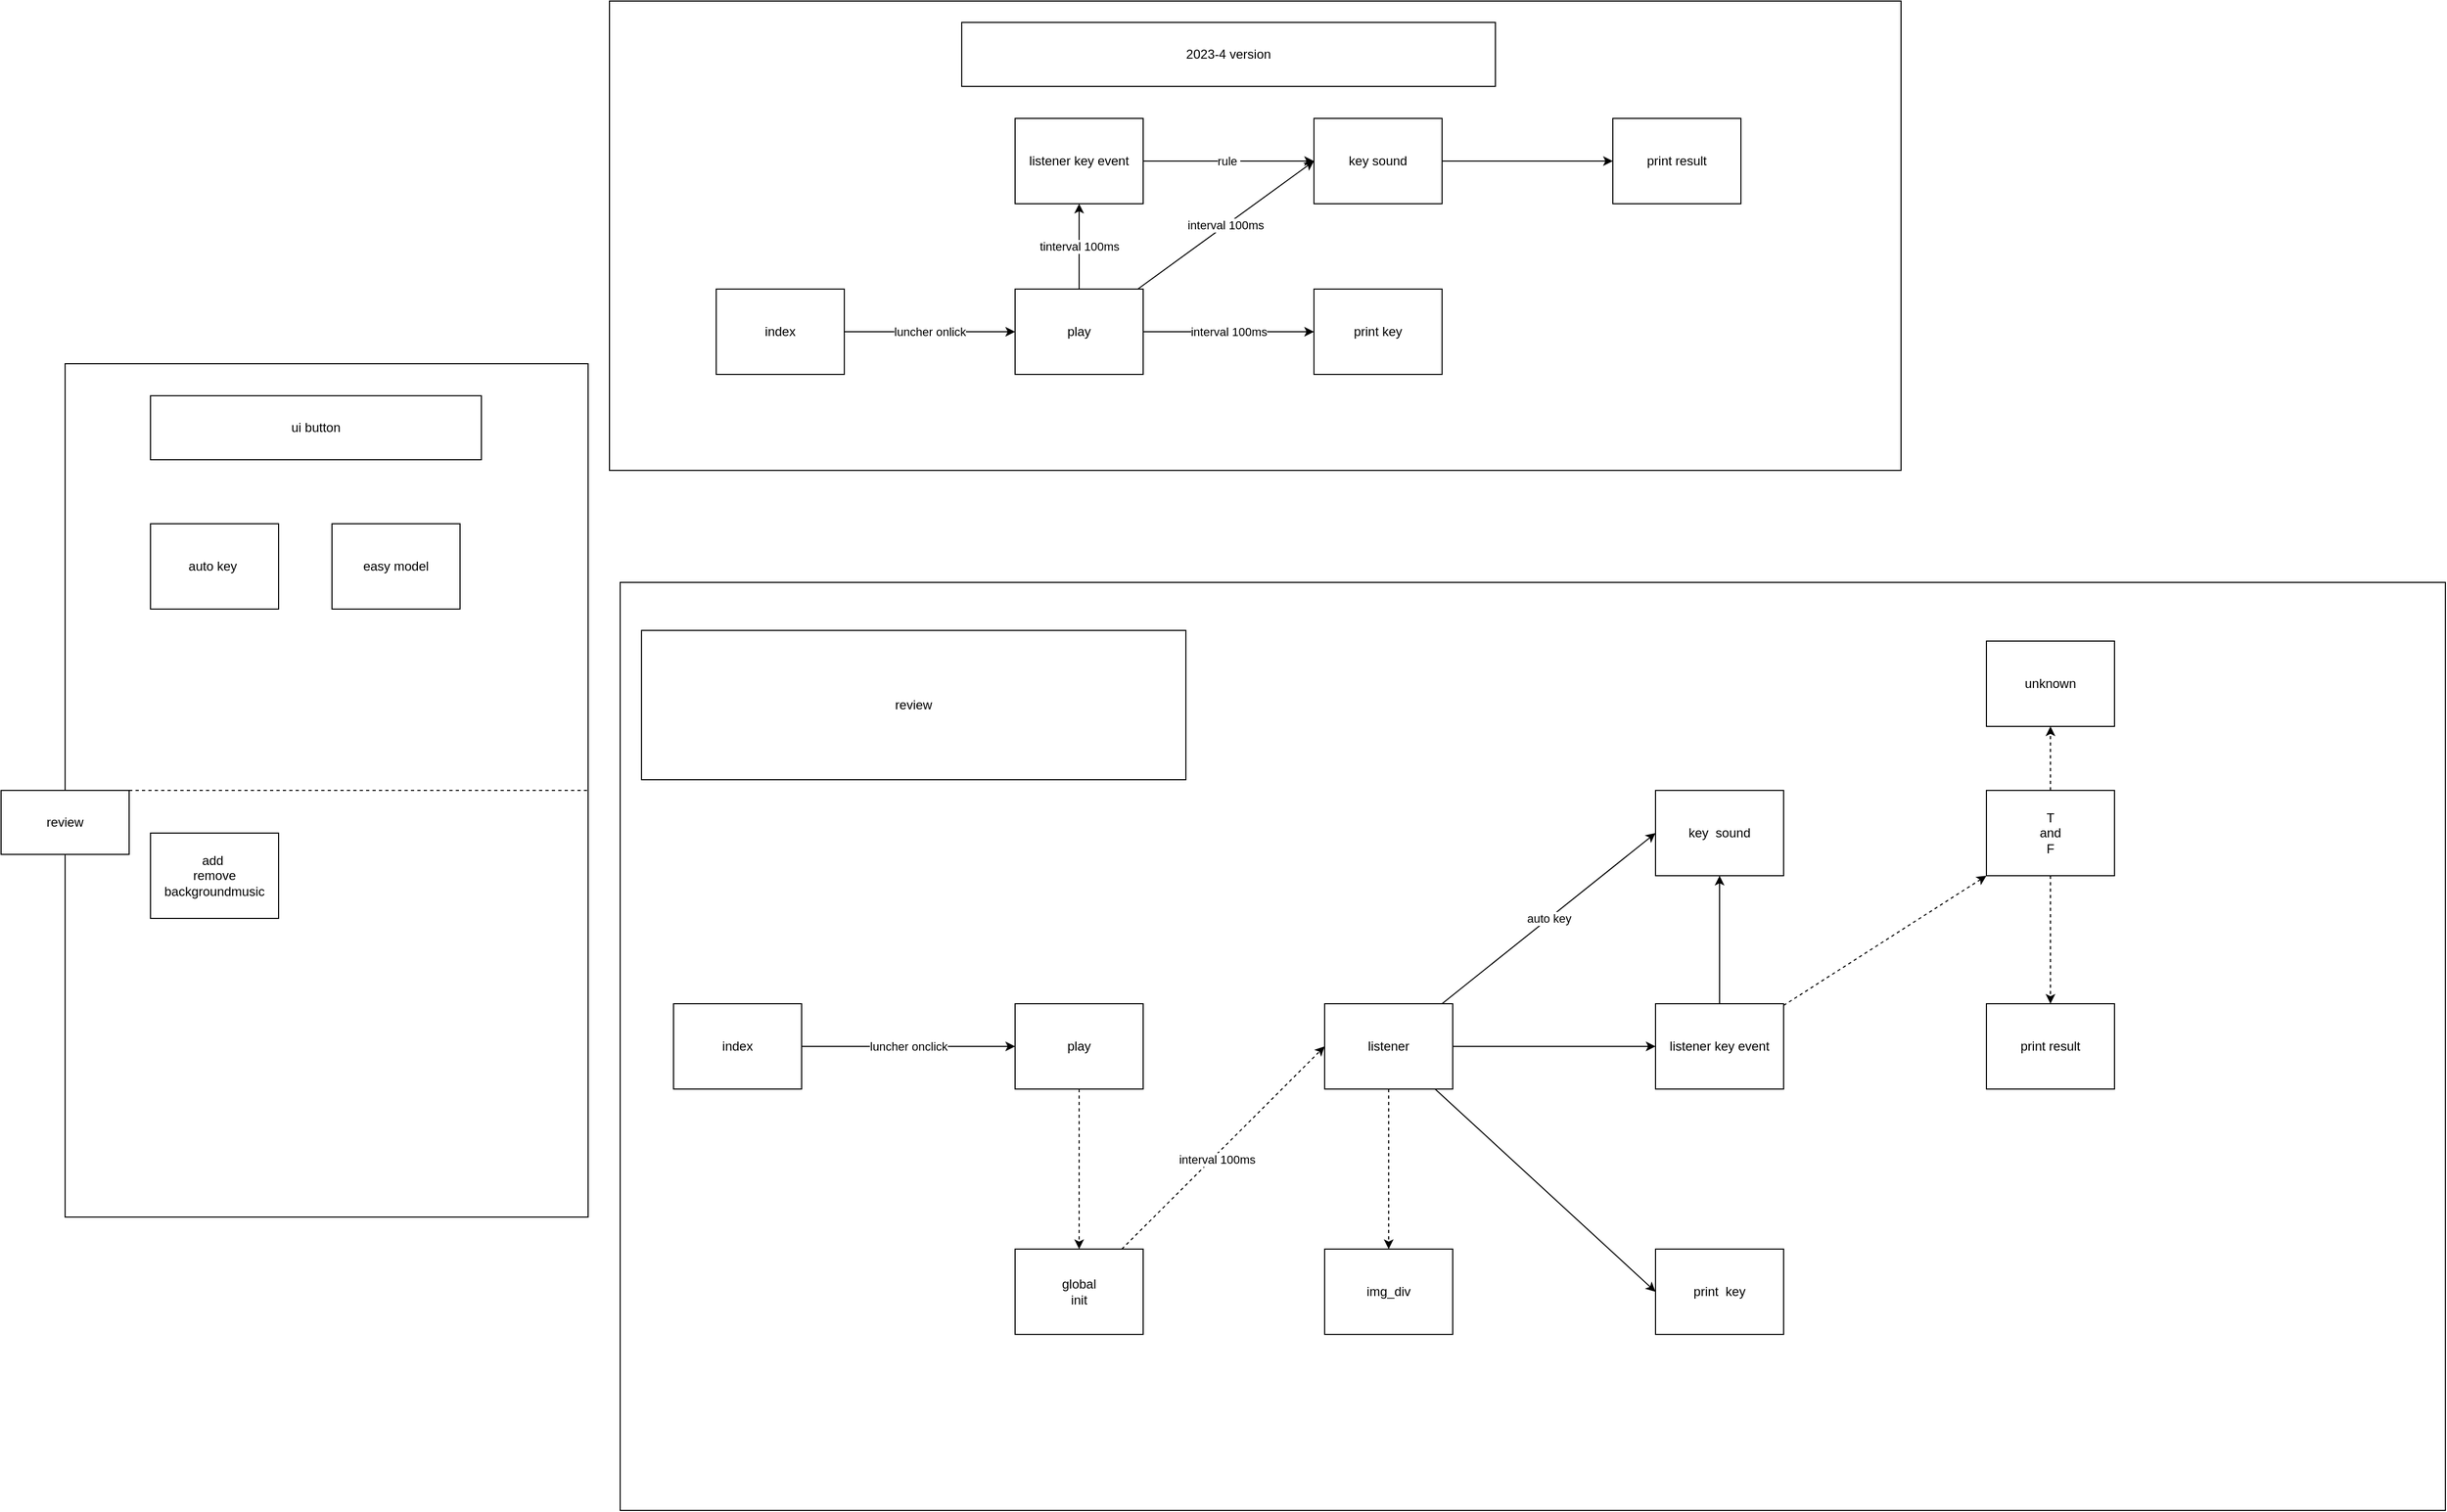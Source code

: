 <mxfile>
    <diagram id="EItSzx3JY4Jb_Roj2MiJ" name="Page-1">
        <mxGraphModel dx="4331" dy="2251" grid="1" gridSize="10" guides="1" tooltips="1" connect="1" arrows="1" fold="1" page="1" pageScale="1" pageWidth="850" pageHeight="1100" math="0" shadow="0">
            <root>
                <mxCell id="0"/>
                <mxCell id="1" parent="0"/>
                <mxCell id="18" value="" style="rounded=0;whiteSpace=wrap;html=1;" vertex="1" parent="1">
                    <mxGeometry x="-1930" y="275" width="1710" height="870" as="geometry"/>
                </mxCell>
                <mxCell id="19" value="" style="rounded=0;whiteSpace=wrap;html=1;" vertex="1" parent="1">
                    <mxGeometry x="-1940" y="-270" width="1210" height="440" as="geometry"/>
                </mxCell>
                <mxCell id="36" value="luncher onlick" style="edgeStyle=none;html=1;" edge="1" parent="1" source="37" target="41">
                    <mxGeometry relative="1" as="geometry"/>
                </mxCell>
                <mxCell id="37" value="index" style="rounded=0;whiteSpace=wrap;html=1;" vertex="1" parent="1">
                    <mxGeometry x="-1840" width="120" height="80" as="geometry"/>
                </mxCell>
                <mxCell id="38" value="interval 100ms" style="edgeStyle=none;html=1;" edge="1" parent="1" source="41" target="44">
                    <mxGeometry relative="1" as="geometry"/>
                </mxCell>
                <mxCell id="39" value="interval 100ms" style="edgeStyle=none;html=1;entryX=0;entryY=0.5;entryDx=0;entryDy=0;" edge="1" parent="1" source="41" target="43">
                    <mxGeometry relative="1" as="geometry"/>
                </mxCell>
                <mxCell id="40" value="tinterval 100ms" style="edgeStyle=none;html=1;entryX=0.5;entryY=1;entryDx=0;entryDy=0;" edge="1" parent="1" source="41" target="47">
                    <mxGeometry relative="1" as="geometry"/>
                </mxCell>
                <mxCell id="41" value="play" style="rounded=0;whiteSpace=wrap;html=1;" vertex="1" parent="1">
                    <mxGeometry x="-1560" width="120" height="80" as="geometry"/>
                </mxCell>
                <mxCell id="42" style="edgeStyle=none;html=1;entryX=0;entryY=0.5;entryDx=0;entryDy=0;" edge="1" parent="1" source="43" target="45">
                    <mxGeometry relative="1" as="geometry"/>
                </mxCell>
                <mxCell id="43" value="key sound" style="rounded=0;whiteSpace=wrap;html=1;" vertex="1" parent="1">
                    <mxGeometry x="-1280" y="-160" width="120" height="80" as="geometry"/>
                </mxCell>
                <mxCell id="44" value="print key" style="rounded=0;whiteSpace=wrap;html=1;" vertex="1" parent="1">
                    <mxGeometry x="-1280" width="120" height="80" as="geometry"/>
                </mxCell>
                <mxCell id="45" value="print result" style="rounded=0;whiteSpace=wrap;html=1;" vertex="1" parent="1">
                    <mxGeometry x="-1000" y="-160" width="120" height="80" as="geometry"/>
                </mxCell>
                <mxCell id="46" value="rule&amp;nbsp;" style="edgeStyle=none;html=1;" edge="1" parent="1" source="47" target="43">
                    <mxGeometry relative="1" as="geometry"/>
                </mxCell>
                <mxCell id="47" value="listener key event" style="rounded=0;whiteSpace=wrap;html=1;" vertex="1" parent="1">
                    <mxGeometry x="-1560" y="-160" width="120" height="80" as="geometry"/>
                </mxCell>
                <mxCell id="48" value="2023-4 version" style="rounded=0;whiteSpace=wrap;html=1;" vertex="1" parent="1">
                    <mxGeometry x="-1610" y="-250" width="500" height="60" as="geometry"/>
                </mxCell>
                <mxCell id="49" value="luncher onclick" style="edgeStyle=none;html=1;" edge="1" parent="1" source="50" target="52">
                    <mxGeometry relative="1" as="geometry"/>
                </mxCell>
                <mxCell id="50" value="index" style="rounded=0;whiteSpace=wrap;html=1;" vertex="1" parent="1">
                    <mxGeometry x="-1880" y="670" width="120" height="80" as="geometry"/>
                </mxCell>
                <mxCell id="51" style="edgeStyle=none;html=1;dashed=1;" edge="1" parent="1" source="52" target="78">
                    <mxGeometry relative="1" as="geometry"/>
                </mxCell>
                <mxCell id="52" value="play" style="rounded=0;whiteSpace=wrap;html=1;" vertex="1" parent="1">
                    <mxGeometry x="-1560" y="670" width="120" height="80" as="geometry"/>
                </mxCell>
                <mxCell id="53" style="edgeStyle=none;html=1;entryX=0;entryY=0.5;entryDx=0;entryDy=0;" edge="1" parent="1" source="57" target="60">
                    <mxGeometry relative="1" as="geometry"/>
                </mxCell>
                <mxCell id="54" style="edgeStyle=none;html=1;entryX=0;entryY=0.5;entryDx=0;entryDy=0;" edge="1" parent="1" source="57" target="63">
                    <mxGeometry relative="1" as="geometry"/>
                </mxCell>
                <mxCell id="55" style="edgeStyle=none;html=1;dashed=1;" edge="1" parent="1" source="57" target="71">
                    <mxGeometry relative="1" as="geometry"/>
                </mxCell>
                <mxCell id="56" value="auto key" style="edgeStyle=none;html=1;entryX=0;entryY=0.5;entryDx=0;entryDy=0;" edge="1" parent="1" source="57" target="61">
                    <mxGeometry relative="1" as="geometry"/>
                </mxCell>
                <mxCell id="57" value="listener" style="rounded=0;whiteSpace=wrap;html=1;" vertex="1" parent="1">
                    <mxGeometry x="-1270" y="670" width="120" height="80" as="geometry"/>
                </mxCell>
                <mxCell id="58" style="edgeStyle=none;html=1;entryX=0.5;entryY=1;entryDx=0;entryDy=0;" edge="1" parent="1" source="60" target="61">
                    <mxGeometry relative="1" as="geometry">
                        <mxPoint x="-900" y="600" as="targetPoint"/>
                    </mxGeometry>
                </mxCell>
                <mxCell id="59" style="edgeStyle=none;html=1;entryX=0;entryY=1;entryDx=0;entryDy=0;dashed=1;" edge="1" parent="1" source="60" target="74">
                    <mxGeometry relative="1" as="geometry"/>
                </mxCell>
                <mxCell id="60" value="listener key event" style="rounded=0;whiteSpace=wrap;html=1;" vertex="1" parent="1">
                    <mxGeometry x="-960" y="670" width="120" height="80" as="geometry"/>
                </mxCell>
                <mxCell id="61" value="key&amp;nbsp; sound" style="rounded=0;whiteSpace=wrap;html=1;" vertex="1" parent="1">
                    <mxGeometry x="-960" y="470" width="120" height="80" as="geometry"/>
                </mxCell>
                <mxCell id="62" value="print result" style="rounded=0;whiteSpace=wrap;html=1;" vertex="1" parent="1">
                    <mxGeometry x="-650" y="670" width="120" height="80" as="geometry"/>
                </mxCell>
                <mxCell id="63" value="print&amp;nbsp; key" style="rounded=0;whiteSpace=wrap;html=1;" vertex="1" parent="1">
                    <mxGeometry x="-960" y="900" width="120" height="80" as="geometry"/>
                </mxCell>
                <mxCell id="64" value="review" style="rounded=0;whiteSpace=wrap;html=1;" vertex="1" parent="1">
                    <mxGeometry x="-1910" y="320" width="510" height="140" as="geometry"/>
                </mxCell>
                <mxCell id="65" value="" style="rounded=0;whiteSpace=wrap;html=1;" vertex="1" parent="1">
                    <mxGeometry x="-2450" y="70" width="490" height="800" as="geometry"/>
                </mxCell>
                <mxCell id="66" value="ui button" style="rounded=0;whiteSpace=wrap;html=1;" vertex="1" parent="1">
                    <mxGeometry x="-2370" y="100" width="310" height="60" as="geometry"/>
                </mxCell>
                <mxCell id="67" value="auto key&amp;nbsp;" style="rounded=0;whiteSpace=wrap;html=1;" vertex="1" parent="1">
                    <mxGeometry x="-2370" y="220" width="120" height="80" as="geometry"/>
                </mxCell>
                <mxCell id="68" value="easy model" style="rounded=0;whiteSpace=wrap;html=1;" vertex="1" parent="1">
                    <mxGeometry x="-2200" y="220" width="120" height="80" as="geometry"/>
                </mxCell>
                <mxCell id="69" value="add&amp;nbsp;&lt;br&gt;remove backgroundmusic" style="rounded=0;whiteSpace=wrap;html=1;" vertex="1" parent="1">
                    <mxGeometry x="-2370" y="510" width="120" height="80" as="geometry"/>
                </mxCell>
                <mxCell id="70" value="" style="endArrow=none;dashed=1;html=1;exitX=0;exitY=0.5;exitDx=0;exitDy=0;entryX=1;entryY=0.5;entryDx=0;entryDy=0;" edge="1" parent="1" source="65" target="65">
                    <mxGeometry width="50" height="50" relative="1" as="geometry">
                        <mxPoint x="-1930" y="420" as="sourcePoint"/>
                        <mxPoint x="-1880" y="370" as="targetPoint"/>
                    </mxGeometry>
                </mxCell>
                <mxCell id="71" value="img_div" style="rounded=0;whiteSpace=wrap;html=1;" vertex="1" parent="1">
                    <mxGeometry x="-1270" y="900" width="120" height="80" as="geometry"/>
                </mxCell>
                <mxCell id="72" style="edgeStyle=none;html=1;entryX=0.5;entryY=1;entryDx=0;entryDy=0;dashed=1;" edge="1" parent="1" source="74" target="75">
                    <mxGeometry relative="1" as="geometry"/>
                </mxCell>
                <mxCell id="73" style="edgeStyle=none;html=1;dashed=1;" edge="1" parent="1" source="74" target="62">
                    <mxGeometry relative="1" as="geometry"/>
                </mxCell>
                <mxCell id="74" value="T&lt;br&gt;and&lt;br&gt;F" style="rounded=0;whiteSpace=wrap;html=1;" vertex="1" parent="1">
                    <mxGeometry x="-650" y="470" width="120" height="80" as="geometry"/>
                </mxCell>
                <mxCell id="75" value="unknown" style="rounded=0;whiteSpace=wrap;html=1;" vertex="1" parent="1">
                    <mxGeometry x="-650" y="330" width="120" height="80" as="geometry"/>
                </mxCell>
                <mxCell id="76" style="edgeStyle=none;html=1;entryX=0;entryY=0.5;entryDx=0;entryDy=0;dashed=1;" edge="1" parent="1" source="78" target="57">
                    <mxGeometry relative="1" as="geometry"/>
                </mxCell>
                <mxCell id="77" value="interval 100ms" style="edgeLabel;html=1;align=center;verticalAlign=middle;resizable=0;points=[];" vertex="1" connectable="0" parent="76">
                    <mxGeometry x="-0.091" y="-3" relative="1" as="geometry">
                        <mxPoint as="offset"/>
                    </mxGeometry>
                </mxCell>
                <mxCell id="78" value="global&lt;br&gt;init" style="rounded=0;whiteSpace=wrap;html=1;" vertex="1" parent="1">
                    <mxGeometry x="-1560" y="900" width="120" height="80" as="geometry"/>
                </mxCell>
                <mxCell id="79" value="review" style="rounded=0;whiteSpace=wrap;html=1;" vertex="1" parent="1">
                    <mxGeometry x="-2510" y="470" width="120" height="60" as="geometry"/>
                </mxCell>
            </root>
        </mxGraphModel>
    </diagram>
</mxfile>